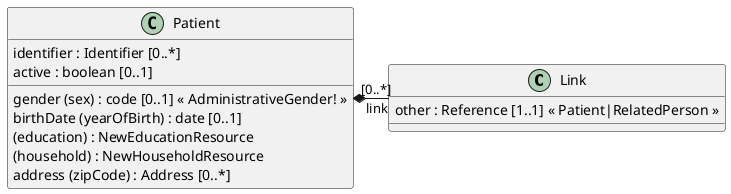 @startuml
' ========================================
' start: configuration
' ========================================

skinparam linetype ortho

' ========================================
' end: configuration
' ========================================

' ========================================
' start: definition of entities/classes
' ========================================

'class Contact {
'  relationship : CodeableConcept [0..*] « PatientContactRelationship+ »
'  name : HumanName [0..1]
'  telecom : ContactPoint [0..*]
'  address : Address [0..1]
'  gender : code [0..1] « AdministrativeGender! »
'  organization : Reference [0..1] « Organization »
'  period : Period [0..1]
'}

'class Communication {
'  language : CodeableConcept [1..1] « CommonLanguages? »
'  preferred : boolean [0..1]
'}

class Link {
  other : Reference [1..1] « Patient|RelatedPerson »
'  type : code [1..1] « LinkType! »
}

class Patient {
  identifier : Identifier [0..*]
  active : boolean [0..1]
'  name : HumanName [0..*]
'  telecom : ContactPoint [0..*]
  gender (sex) : code [0..1] « AdministrativeGender! »
  birthDate (yearOfBirth) : date [0..1]
  (education) : NewEducationResource
'  (ethnicity) : NewEthnicityResource --> Observation
  (household) : NewHouseholdResource
'  deceased[x] : Type [0..1] « boolean|dateTime »
  address (zipCode) : Address [0..*]
'  maritalStatus : CodeableConcept [0..1] « Marital Status + »
'  multipleBirth[x] : Type [0..1] « boolean|integer »
'  photo : Attachment [0..*]
'  generalPractitioner : Reference [0..*] « Organization|Practitioner|PractitionerRole »
'  managingOrganization : Reference [0..1] « Organization »
}

' ========================================
' end: definition of entities/classes
' ========================================

' ========================================
' start: definition of associations
' ========================================

Patient *-r- "[0..*]" Link : link
'Patient *-- "[0..*]" Contact : contact
'Patient *-- "[0..*]" Communication : communication

' ========================================
' end: definition of associations
' ========================================
@enduml
